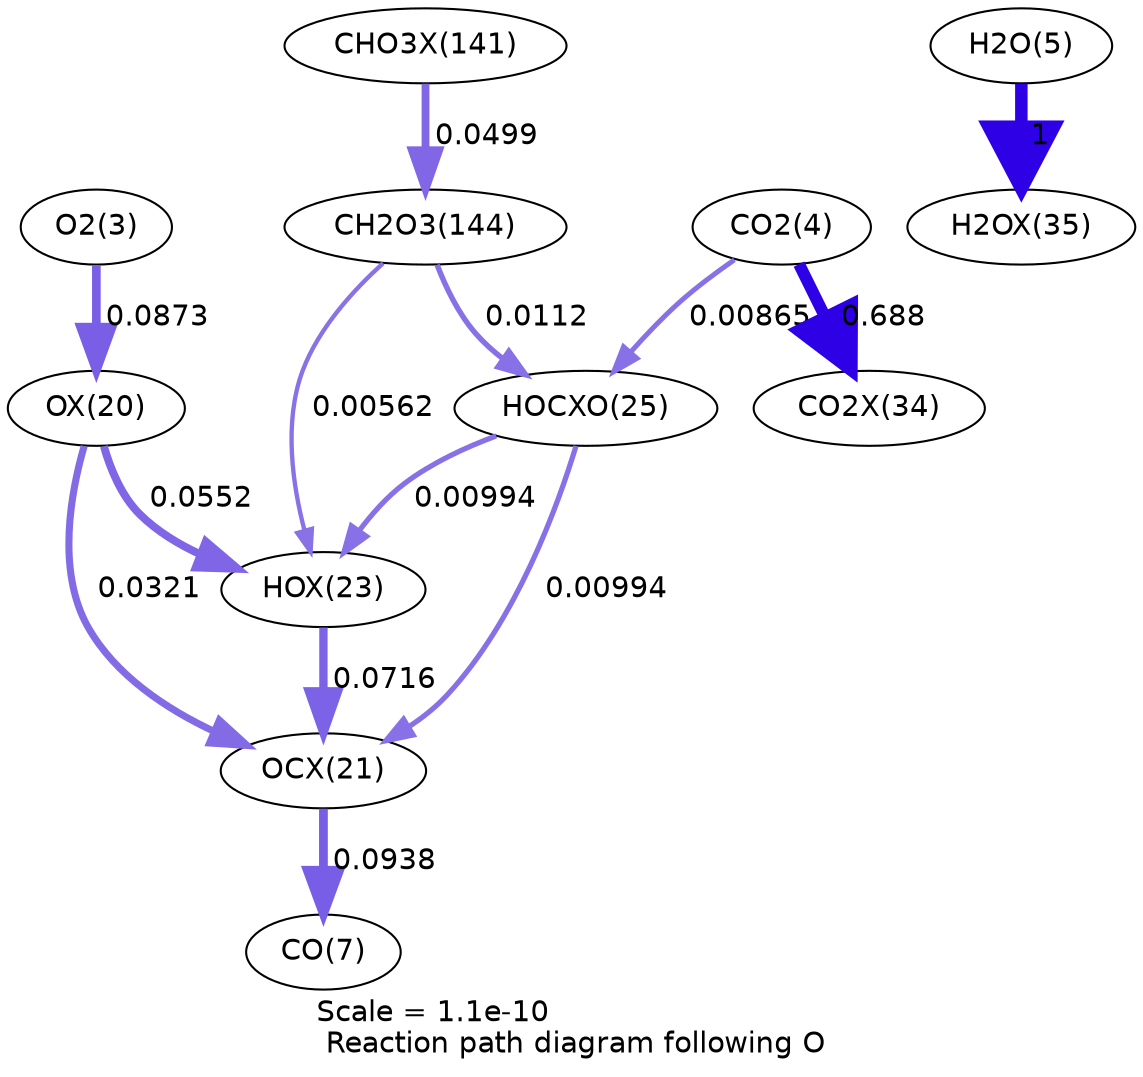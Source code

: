 digraph reaction_paths {
center=1;
s5 -> s24[fontname="Helvetica", penwidth=4.16, arrowsize=2.08, color="0.7, 0.587, 0.9"
, label=" 0.0873"];
s24 -> s27[fontname="Helvetica", penwidth=3.81, arrowsize=1.91, color="0.7, 0.555, 0.9"
, label=" 0.0552"];
s24 -> s25[fontname="Helvetica", penwidth=3.4, arrowsize=1.7, color="0.7, 0.532, 0.9"
, label=" 0.0321"];
s27 -> s25[fontname="Helvetica", penwidth=4.01, arrowsize=2, color="0.7, 0.572, 0.9"
, label=" 0.0716"];
s29 -> s27[fontname="Helvetica", penwidth=2.52, arrowsize=1.26, color="0.7, 0.51, 0.9"
, label=" 0.00994"];
s21 -> s27[fontname="Helvetica", penwidth=2.09, arrowsize=1.04, color="0.7, 0.506, 0.9"
, label=" 0.00562"];
s7 -> s34[fontname="Helvetica", penwidth=6, arrowsize=3, color="0.7, 1.5, 0.9"
, label=" 1"];
s25 -> s9[fontname="Helvetica", penwidth=4.21, arrowsize=2.11, color="0.7, 0.594, 0.9"
, label=" 0.0938"];
s29 -> s25[fontname="Helvetica", penwidth=2.52, arrowsize=1.26, color="0.7, 0.51, 0.9"
, label=" 0.00994"];
s6 -> s29[fontname="Helvetica", penwidth=2.41, arrowsize=1.21, color="0.7, 0.509, 0.9"
, label=" 0.00865"];
s6 -> s33[fontname="Helvetica", penwidth=5.72, arrowsize=2.86, color="0.7, 1.19, 0.9"
, label=" 0.688"];
s21 -> s29[fontname="Helvetica", penwidth=2.61, arrowsize=1.31, color="0.7, 0.511, 0.9"
, label=" 0.0112"];
s40 -> s21[fontname="Helvetica", penwidth=3.74, arrowsize=1.87, color="0.7, 0.55, 0.9"
, label=" 0.0499"];
s5 [ fontname="Helvetica", label="O2(3)"];
s6 [ fontname="Helvetica", label="CO2(4)"];
s7 [ fontname="Helvetica", label="H2O(5)"];
s9 [ fontname="Helvetica", label="CO(7)"];
s21 [ fontname="Helvetica", label="CH2O3(144)"];
s24 [ fontname="Helvetica", label="OX(20)"];
s25 [ fontname="Helvetica", label="OCX(21)"];
s27 [ fontname="Helvetica", label="HOX(23)"];
s29 [ fontname="Helvetica", label="HOCXO(25)"];
s33 [ fontname="Helvetica", label="CO2X(34)"];
s34 [ fontname="Helvetica", label="H2OX(35)"];
s40 [ fontname="Helvetica", label="CHO3X(141)"];
 label = "Scale = 1.1e-10\l Reaction path diagram following O";
 fontname = "Helvetica";
}
